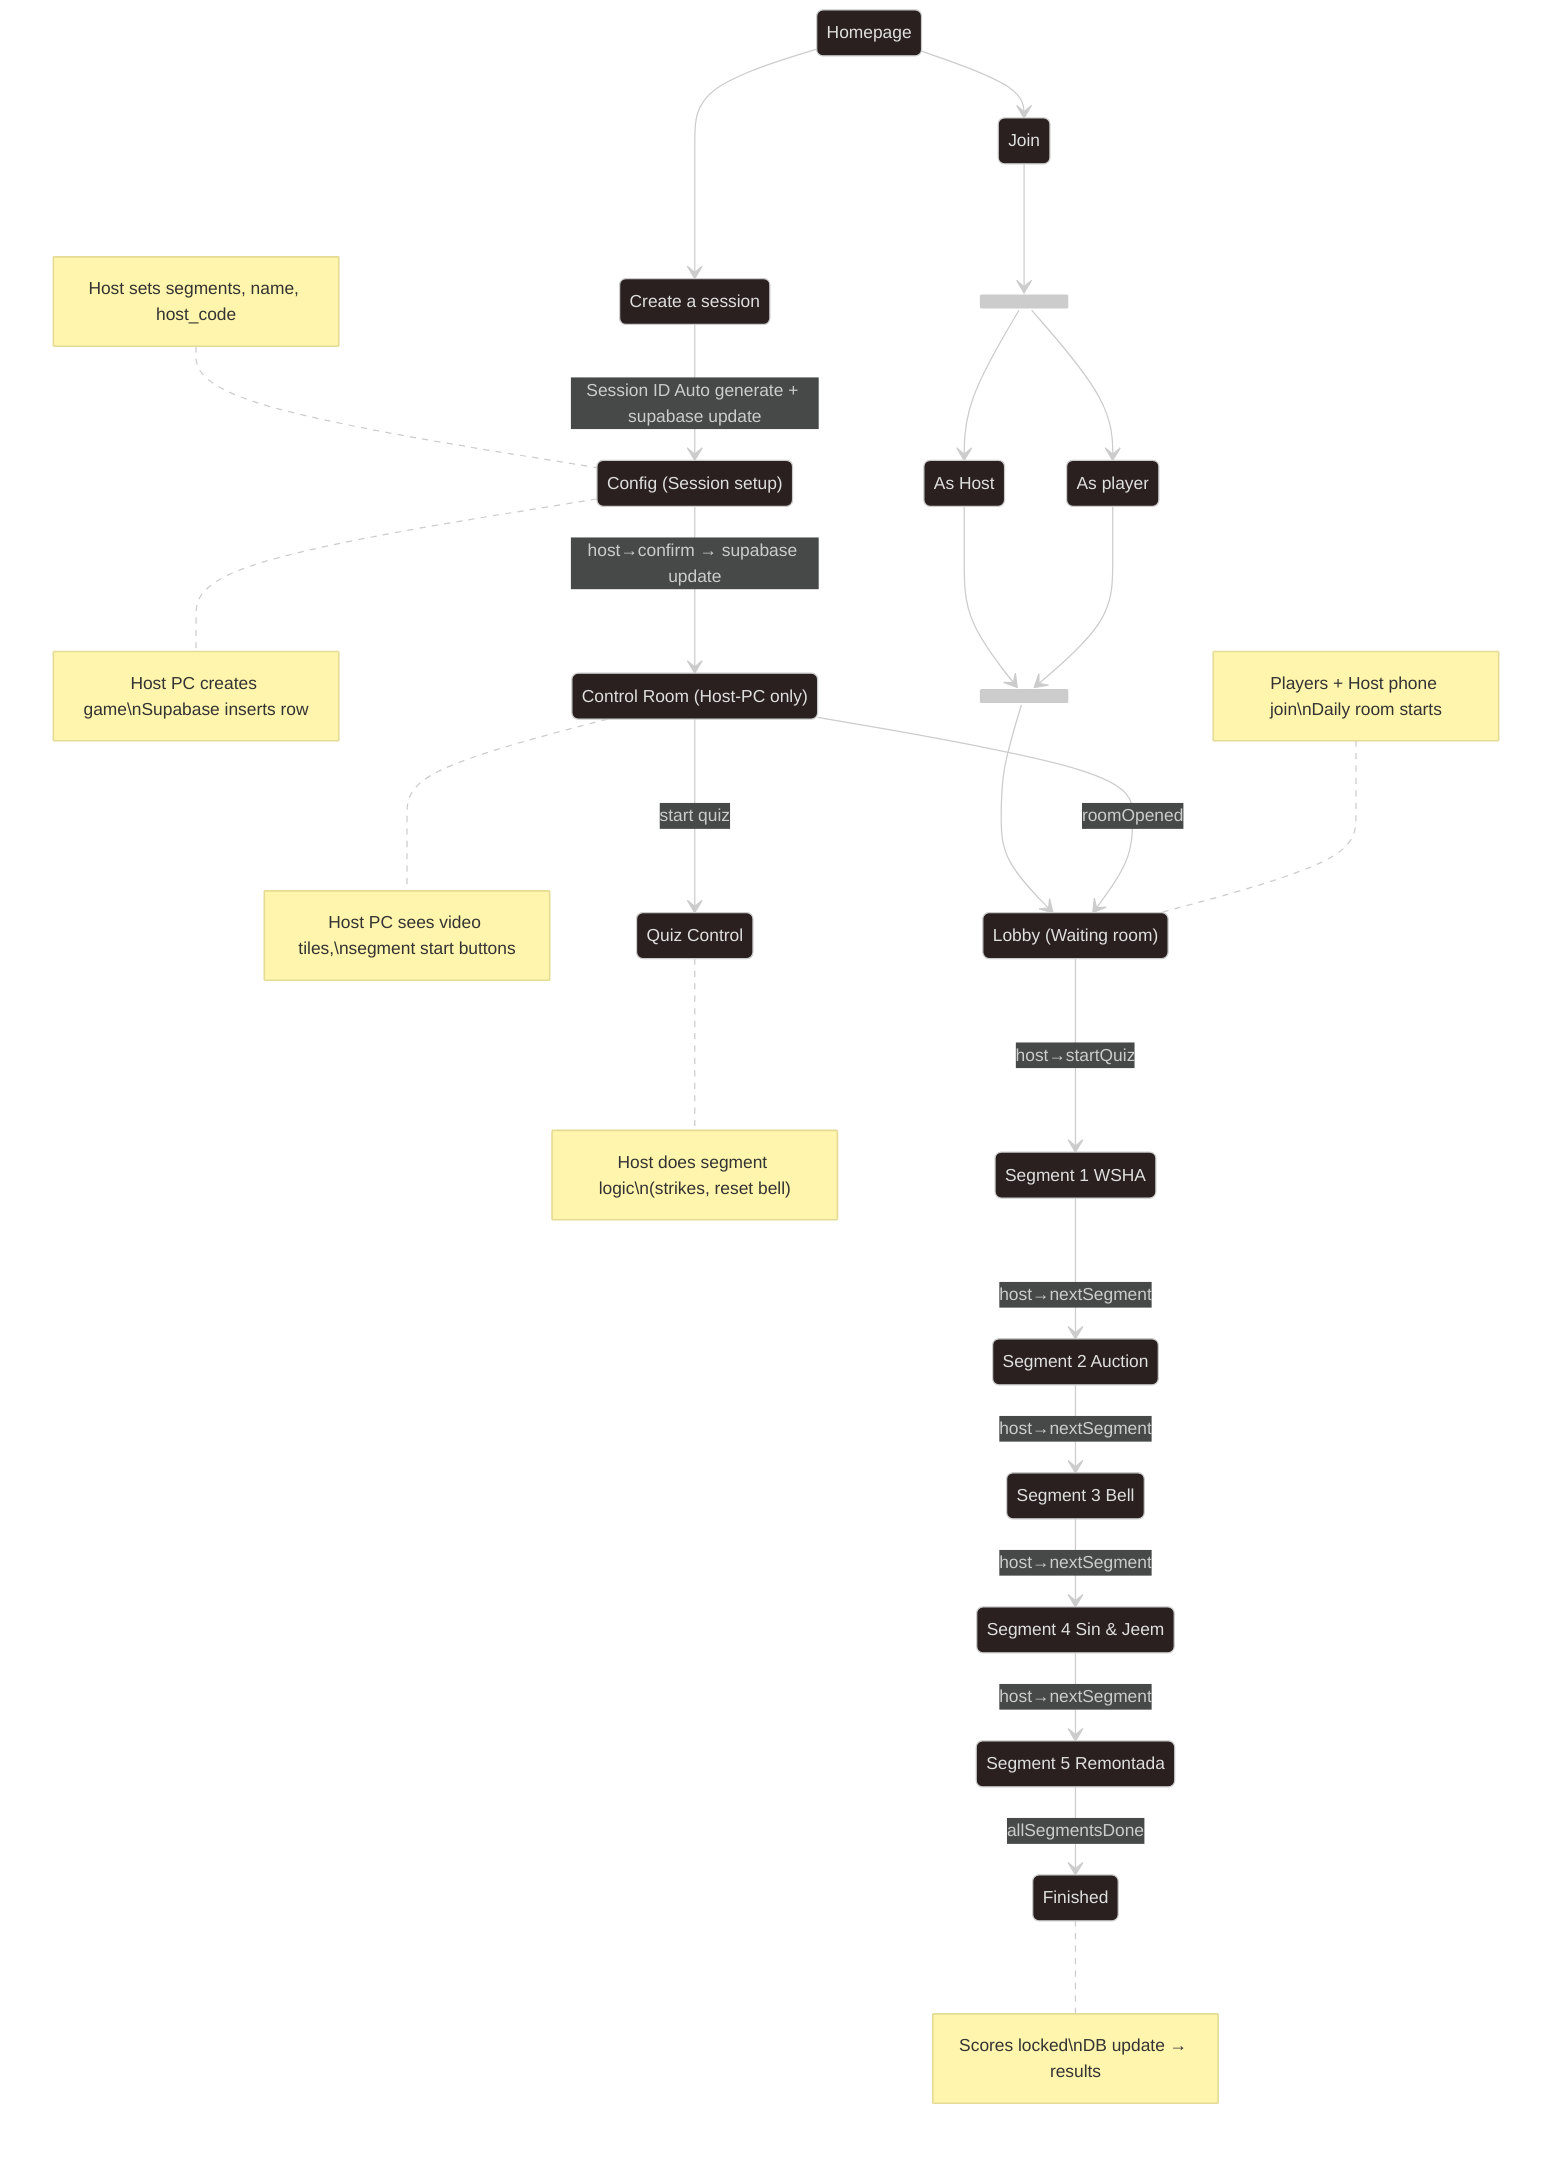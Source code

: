 ---
config:
  theme: neo-dark
---
stateDiagram-v2
  direction TB

  %% === Homepage options ===
  Homepage --> CREATE
  CREATE : Create a session
  CREATE --> CONFIG : Session ID Auto generate + supabase update

  %% === Join path (fork + join) ===
  state fork_state <<fork>>
  Homepage --> Join
  Join --> fork_state
  fork_state --> HostJ
  fork_state --> PlayerJ
  HostJ : As Host
  PlayerJ : As player
  state join_state <<join>>
  HostJ --> join_state
  PlayerJ --> join_state
  join_state --> LOBBY

  %% === Config to Control ===
  CONFIG : Config (Session setup)
  CONFIG --> CONTROL : host→confirm → supabase update
  CONTROL : Control Room (Host-PC only)
  CONTROL --> LOBBY : roomOpened
  CONTROL --> QuizControl : start quiz
  QuizControl : Quiz Control

  %% === Quiz Flow ===
  LOBBY : Lobby (Waiting room)
  LOBBY --> LIVE_WS : host→startQuiz
  LIVE_WS : Segment 1 WSHA
  LIVE_AUCT : Segment 2 Auction
  LIVE_BELL : Segment 3 Bell
  LIVE_SING : Segment 4 Sin & Jeem
  LIVE_REMO : Segment 5 Remontada
  FINISHED : Finished
  LIVE_WS --> LIVE_AUCT : host→nextSegment
  LIVE_AUCT --> LIVE_BELL : host→nextSegment
  LIVE_BELL --> LIVE_SING : host→nextSegment
  LIVE_SING --> LIVE_REMO : host→nextSegment
  LIVE_REMO --> FINISHED : allSegmentsDone

  %% === Notes ===
  note right of CONFIG : Host PC creates game\nSupabase inserts row
  note left of CONFIG : Host sets segments, name, host_code
  note right of CONTROL : Host PC sees video tiles,\nsegment start buttons
  note right of QuizControl : Host does segment logic\n(strikes, reset bell)
  note left of LOBBY : Players + Host phone join\nDaily room starts
  note right of FINISHED : Scores locked\nDB update → results
